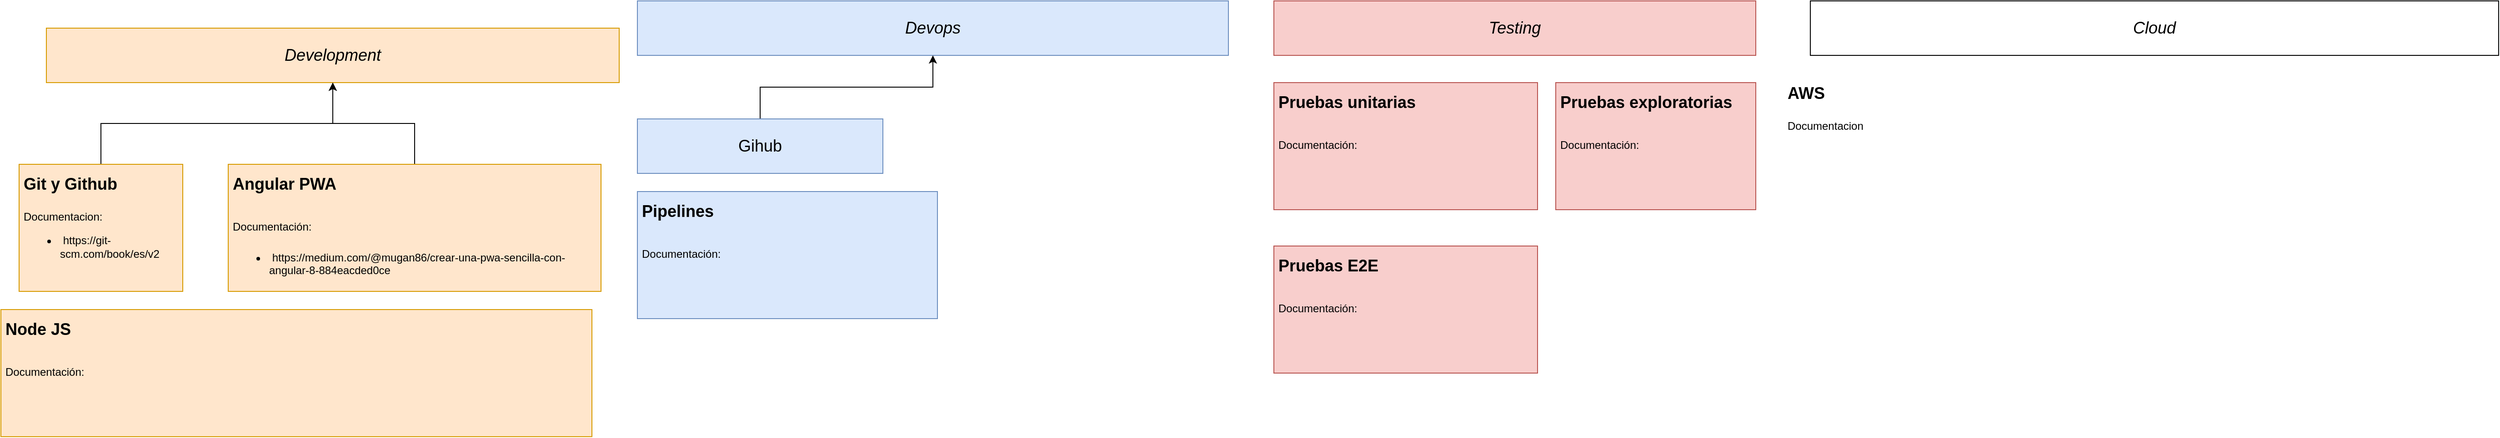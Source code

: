 <mxfile version="14.1.9" type="github" pages="2">
  <diagram id="YmT_-5XXrlfbfX3geV0W" name="Development roadmap">
    <mxGraphModel dx="782" dy="649" grid="1" gridSize="10" guides="1" tooltips="1" connect="1" arrows="1" fold="1" page="1" pageScale="1" pageWidth="2000" pageHeight="2000" math="0" shadow="0">
      <root>
        <mxCell id="0" />
        <mxCell id="1" parent="0" />
        <mxCell id="GxBvIsNK3n5-PWfmjEQZ-1" value="Development" style="rounded=0;whiteSpace=wrap;html=1;fillColor=#ffe6cc;strokeColor=#d79b00;fontSize=18;fontStyle=2" parent="1" vertex="1">
          <mxGeometry x="50" y="100" width="630" height="60" as="geometry" />
        </mxCell>
        <mxCell id="GxBvIsNK3n5-PWfmjEQZ-2" value="Testing" style="rounded=0;whiteSpace=wrap;html=1;fillColor=#f8cecc;strokeColor=#b85450;fontSize=18;fontStyle=2" parent="1" vertex="1">
          <mxGeometry x="1400" y="70" width="530" height="60" as="geometry" />
        </mxCell>
        <mxCell id="GxBvIsNK3n5-PWfmjEQZ-3" value="Devops" style="rounded=0;whiteSpace=wrap;html=1;fillColor=#dae8fc;strokeColor=#6c8ebf;fontSize=18;fontStyle=2" parent="1" vertex="1">
          <mxGeometry x="700" y="70" width="650" height="60" as="geometry" />
        </mxCell>
        <mxCell id="GxBvIsNK3n5-PWfmjEQZ-4" value="Cloud" style="rounded=0;whiteSpace=wrap;html=1;fontSize=18;fontStyle=2" parent="1" vertex="1">
          <mxGeometry x="1990" y="70" width="757" height="60" as="geometry" />
        </mxCell>
        <mxCell id="50Z6vVFojl8kK-PPwzyE-3" value="" style="edgeStyle=orthogonalEdgeStyle;rounded=0;orthogonalLoop=1;jettySize=auto;html=1;" parent="1" source="qvffc2qcnDFIXGGzzOqj-3" target="GxBvIsNK3n5-PWfmjEQZ-1" edge="1">
          <mxGeometry relative="1" as="geometry" />
        </mxCell>
        <mxCell id="qvffc2qcnDFIXGGzzOqj-3" value="&lt;h1&gt;&lt;font style=&quot;font-size: 18px&quot;&gt;Git y Github&lt;/font&gt;&lt;/h1&gt;&lt;p&gt;Documentacion:&lt;/p&gt;&lt;p&gt;&lt;/p&gt;&lt;ul&gt;&lt;li&gt;&amp;nbsp;https://git-scm.com/book/es/v2&lt;/li&gt;&lt;/ul&gt;&lt;p&gt;&lt;/p&gt;" style="text;html=1;strokeColor=#d79b00;fillColor=#ffe6cc;spacing=5;spacingTop=-20;whiteSpace=wrap;overflow=hidden;rounded=0;" parent="1" vertex="1">
          <mxGeometry x="20" y="250" width="180" height="140" as="geometry" />
        </mxCell>
        <mxCell id="50Z6vVFojl8kK-PPwzyE-2" value="" style="edgeStyle=orthogonalEdgeStyle;rounded=0;orthogonalLoop=1;jettySize=auto;html=1;" parent="1" source="qvffc2qcnDFIXGGzzOqj-4" target="GxBvIsNK3n5-PWfmjEQZ-1" edge="1">
          <mxGeometry relative="1" as="geometry" />
        </mxCell>
        <mxCell id="qvffc2qcnDFIXGGzzOqj-4" value="&lt;h1&gt;&lt;span style=&quot;font-size: 18px&quot;&gt;Angular PWA&lt;/span&gt;&lt;/h1&gt;&lt;h1&gt;&lt;span style=&quot;font-size: 12px ; font-weight: normal&quot;&gt;Documentación:&lt;/span&gt;&lt;br&gt;&lt;/h1&gt;&lt;p&gt;&lt;/p&gt;&lt;ul&gt;&lt;li&gt;&amp;nbsp;https://medium.com/@mugan86/crear-una-pwa-sencilla-con-angular-8-884eacded0ce&lt;/li&gt;&lt;/ul&gt;&lt;p&gt;&lt;/p&gt;" style="text;html=1;strokeColor=#d79b00;fillColor=#ffe6cc;spacing=5;spacingTop=-20;whiteSpace=wrap;overflow=hidden;rounded=0;" parent="1" vertex="1">
          <mxGeometry x="250" y="250" width="410" height="140" as="geometry" />
        </mxCell>
        <mxCell id="qvffc2qcnDFIXGGzzOqj-5" value="&lt;h1&gt;&lt;span style=&quot;font-size: 18px&quot;&gt;Node JS&lt;/span&gt;&lt;/h1&gt;&lt;h1&gt;&lt;span style=&quot;font-size: 12px ; font-weight: normal&quot;&gt;Documentación:&lt;/span&gt;&lt;/h1&gt;&lt;p&gt;&lt;/p&gt;" style="text;html=1;strokeColor=#d79b00;fillColor=#ffe6cc;spacing=5;spacingTop=-20;whiteSpace=wrap;overflow=hidden;rounded=0;" parent="1" vertex="1">
          <mxGeometry y="410" width="650" height="140" as="geometry" />
        </mxCell>
        <mxCell id="50Z6vVFojl8kK-PPwzyE-1" value="" style="edgeStyle=orthogonalEdgeStyle;rounded=0;orthogonalLoop=1;jettySize=auto;html=1;" parent="1" source="qvffc2qcnDFIXGGzzOqj-7" target="GxBvIsNK3n5-PWfmjEQZ-3" edge="1">
          <mxGeometry relative="1" as="geometry" />
        </mxCell>
        <mxCell id="qvffc2qcnDFIXGGzzOqj-7" value="Gihub" style="rounded=0;whiteSpace=wrap;html=1;fontSize=18;fillColor=#dae8fc;strokeColor=#6c8ebf;" parent="1" vertex="1">
          <mxGeometry x="700" y="200" width="270" height="60" as="geometry" />
        </mxCell>
        <mxCell id="qvffc2qcnDFIXGGzzOqj-9" value="&lt;h1&gt;&lt;span style=&quot;font-size: 18px&quot;&gt;Pipelines&lt;/span&gt;&lt;/h1&gt;&lt;h1&gt;&lt;span style=&quot;font-size: 12px ; font-weight: normal&quot;&gt;Documentación:&lt;/span&gt;&lt;/h1&gt;&lt;p&gt;&lt;/p&gt;" style="text;html=1;strokeColor=#6c8ebf;fillColor=#dae8fc;spacing=5;spacingTop=-20;whiteSpace=wrap;overflow=hidden;rounded=0;" parent="1" vertex="1">
          <mxGeometry x="700" y="280" width="330" height="140" as="geometry" />
        </mxCell>
        <mxCell id="qvffc2qcnDFIXGGzzOqj-11" value="&lt;h1&gt;&lt;font style=&quot;font-size: 18px&quot;&gt;AWS&lt;/font&gt;&lt;/h1&gt;&lt;p&gt;Documentacion&lt;/p&gt;&lt;p&gt;&lt;/p&gt;" style="text;html=1;spacing=5;spacingTop=-20;whiteSpace=wrap;overflow=hidden;rounded=0;" parent="1" vertex="1">
          <mxGeometry x="1960" y="150" width="180" height="140" as="geometry" />
        </mxCell>
        <mxCell id="I1LktH2ITsMYGMCNA09F-1" value="&lt;h1&gt;&lt;span style=&quot;font-size: 18px&quot;&gt;Pruebas unitarias&lt;/span&gt;&lt;/h1&gt;&lt;h1&gt;&lt;span style=&quot;font-size: 12px ; font-weight: normal&quot;&gt;Documentación:&lt;/span&gt;&lt;/h1&gt;&lt;p&gt;&lt;/p&gt;" style="text;html=1;strokeColor=#b85450;fillColor=#f8cecc;spacing=5;spacingTop=-20;whiteSpace=wrap;overflow=hidden;rounded=0;" parent="1" vertex="1">
          <mxGeometry x="1400" y="160" width="290" height="140" as="geometry" />
        </mxCell>
        <mxCell id="I1LktH2ITsMYGMCNA09F-2" value="&lt;h1&gt;&lt;span style=&quot;font-size: 18px&quot;&gt;Pruebas E2E&lt;/span&gt;&lt;/h1&gt;&lt;h1&gt;&lt;span style=&quot;font-size: 12px ; font-weight: normal&quot;&gt;Documentación:&lt;/span&gt;&lt;/h1&gt;&lt;p&gt;&lt;/p&gt;" style="text;html=1;strokeColor=#b85450;fillColor=#f8cecc;spacing=5;spacingTop=-20;whiteSpace=wrap;overflow=hidden;rounded=0;" parent="1" vertex="1">
          <mxGeometry x="1400" y="340" width="290" height="140" as="geometry" />
        </mxCell>
        <mxCell id="I1LktH2ITsMYGMCNA09F-3" value="&lt;h1&gt;&lt;span style=&quot;font-size: 18px&quot;&gt;Pruebas exploratorias&lt;/span&gt;&lt;/h1&gt;&lt;h1&gt;&lt;span style=&quot;font-size: 12px ; font-weight: normal&quot;&gt;Documentación:&lt;/span&gt;&lt;/h1&gt;&lt;p&gt;&lt;/p&gt;" style="text;html=1;strokeColor=#b85450;fillColor=#f8cecc;spacing=5;spacingTop=-20;whiteSpace=wrap;overflow=hidden;rounded=0;" parent="1" vertex="1">
          <mxGeometry x="1710" y="160" width="220" height="140" as="geometry" />
        </mxCell>
      </root>
    </mxGraphModel>
  </diagram>
  <diagram id="mBSHv5Fz7k-0G3hWtxlf" name="Key notes">
    <mxGraphModel dx="782" dy="649" grid="1" gridSize="10" guides="1" tooltips="1" connect="1" arrows="1" fold="1" page="1" pageScale="1" pageWidth="850" pageHeight="1100" math="0" shadow="0">
      <root>
        <mxCell id="dvMPihn0DReouZ1j8ZHG-0" />
        <mxCell id="dvMPihn0DReouZ1j8ZHG-1" parent="dvMPihn0DReouZ1j8ZHG-0" />
        <mxCell id="ZbU5Fs8OvhLTuVTiGujP-0" value="Repositorios de interes" style="rounded=0;whiteSpace=wrap;html=1;fontSize=18;" parent="dvMPihn0DReouZ1j8ZHG-1" vertex="1">
          <mxGeometry x="50" y="40" width="290" height="60" as="geometry" />
        </mxCell>
        <mxCell id="ZbU5Fs8OvhLTuVTiGujP-4" value="" style="edgeStyle=orthogonalEdgeStyle;rounded=0;orthogonalLoop=1;jettySize=auto;html=1;fontSize=14;" parent="dvMPihn0DReouZ1j8ZHG-1" source="ZbU5Fs8OvhLTuVTiGujP-3" target="ZbU5Fs8OvhLTuVTiGujP-0" edge="1">
          <mxGeometry relative="1" as="geometry" />
        </mxCell>
        <mxCell id="ZbU5Fs8OvhLTuVTiGujP-3" value="&lt;ul&gt;&lt;li&gt;&lt;span style=&quot;font-size: 13px&quot;&gt;https://github.com/dephraiim/awesome-developer-dictionary&lt;/span&gt;&lt;/li&gt;&lt;li&gt;&lt;span style=&quot;font-size: 13px&quot;&gt;https://github.com/commitizen-tools/commitizen&lt;/span&gt;&lt;br&gt;&lt;/li&gt;&lt;li&gt;&lt;span style=&quot;font-size: 13px&quot;&gt;https://github.com/kamranahmedse/developer-roadmap&lt;/span&gt;&lt;br&gt;&lt;/li&gt;&lt;li&gt;&lt;span style=&quot;font-size: 13px&quot;&gt;https://github.com/topics/pwa&lt;/span&gt;&lt;br&gt;&lt;/li&gt;&lt;/ul&gt;" style="rounded=0;whiteSpace=wrap;html=1;fontSize=14;" parent="dvMPihn0DReouZ1j8ZHG-1" vertex="1">
          <mxGeometry x="50" y="150" width="420" height="120" as="geometry" />
        </mxCell>
      </root>
    </mxGraphModel>
  </diagram>
</mxfile>
